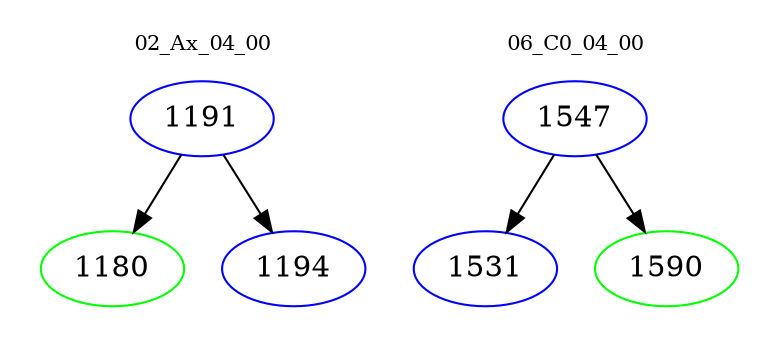 digraph{
subgraph cluster_0 {
color = white
label = "02_Ax_04_00";
fontsize=10;
T0_1191 [label="1191", color="blue"]
T0_1191 -> T0_1180 [color="black"]
T0_1180 [label="1180", color="green"]
T0_1191 -> T0_1194 [color="black"]
T0_1194 [label="1194", color="blue"]
}
subgraph cluster_1 {
color = white
label = "06_C0_04_00";
fontsize=10;
T1_1547 [label="1547", color="blue"]
T1_1547 -> T1_1531 [color="black"]
T1_1531 [label="1531", color="blue"]
T1_1547 -> T1_1590 [color="black"]
T1_1590 [label="1590", color="green"]
}
}
